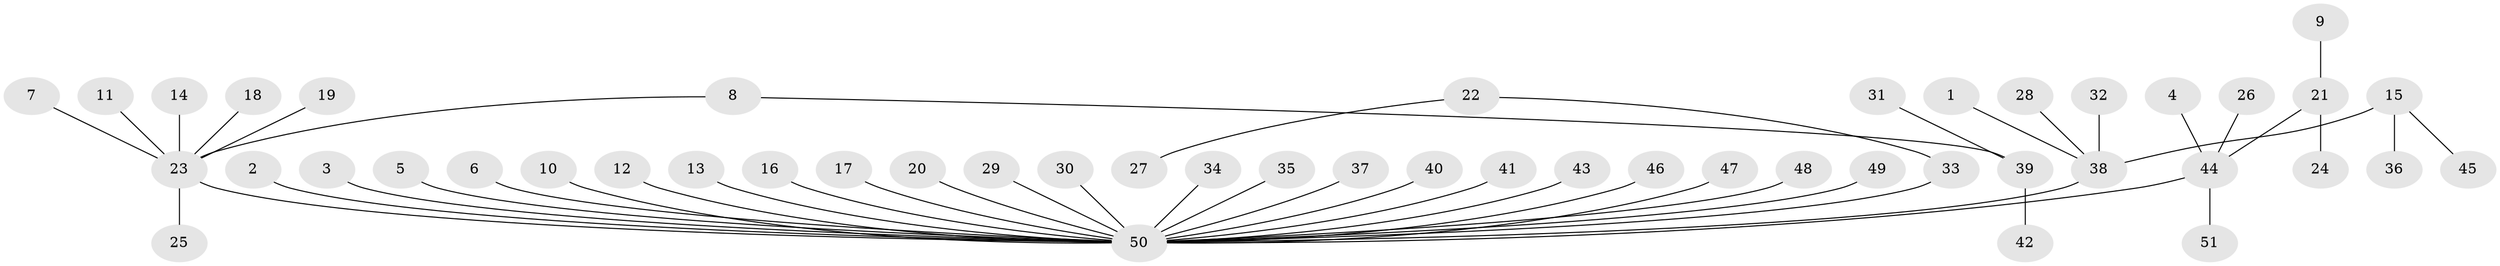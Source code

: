 // original degree distribution, {7: 0.00980392156862745, 29: 0.00980392156862745, 4: 0.029411764705882353, 1: 0.6666666666666666, 11: 0.00980392156862745, 5: 0.029411764705882353, 3: 0.09803921568627451, 2: 0.14705882352941177}
// Generated by graph-tools (version 1.1) at 2025/49/03/09/25 03:49:49]
// undirected, 51 vertices, 50 edges
graph export_dot {
graph [start="1"]
  node [color=gray90,style=filled];
  1;
  2;
  3;
  4;
  5;
  6;
  7;
  8;
  9;
  10;
  11;
  12;
  13;
  14;
  15;
  16;
  17;
  18;
  19;
  20;
  21;
  22;
  23;
  24;
  25;
  26;
  27;
  28;
  29;
  30;
  31;
  32;
  33;
  34;
  35;
  36;
  37;
  38;
  39;
  40;
  41;
  42;
  43;
  44;
  45;
  46;
  47;
  48;
  49;
  50;
  51;
  1 -- 38 [weight=1.0];
  2 -- 50 [weight=1.0];
  3 -- 50 [weight=1.0];
  4 -- 44 [weight=1.0];
  5 -- 50 [weight=1.0];
  6 -- 50 [weight=1.0];
  7 -- 23 [weight=1.0];
  8 -- 23 [weight=1.0];
  8 -- 39 [weight=1.0];
  9 -- 21 [weight=1.0];
  10 -- 50 [weight=1.0];
  11 -- 23 [weight=1.0];
  12 -- 50 [weight=1.0];
  13 -- 50 [weight=1.0];
  14 -- 23 [weight=1.0];
  15 -- 36 [weight=1.0];
  15 -- 38 [weight=1.0];
  15 -- 45 [weight=1.0];
  16 -- 50 [weight=1.0];
  17 -- 50 [weight=1.0];
  18 -- 23 [weight=1.0];
  19 -- 23 [weight=1.0];
  20 -- 50 [weight=1.0];
  21 -- 24 [weight=1.0];
  21 -- 44 [weight=1.0];
  22 -- 27 [weight=1.0];
  22 -- 33 [weight=1.0];
  23 -- 25 [weight=1.0];
  23 -- 50 [weight=1.0];
  26 -- 44 [weight=1.0];
  28 -- 38 [weight=1.0];
  29 -- 50 [weight=1.0];
  30 -- 50 [weight=1.0];
  31 -- 39 [weight=1.0];
  32 -- 38 [weight=1.0];
  33 -- 50 [weight=1.0];
  34 -- 50 [weight=1.0];
  35 -- 50 [weight=1.0];
  37 -- 50 [weight=1.0];
  38 -- 50 [weight=1.0];
  39 -- 42 [weight=1.0];
  40 -- 50 [weight=1.0];
  41 -- 50 [weight=1.0];
  43 -- 50 [weight=1.0];
  44 -- 50 [weight=1.0];
  44 -- 51 [weight=1.0];
  46 -- 50 [weight=1.0];
  47 -- 50 [weight=1.0];
  48 -- 50 [weight=1.0];
  49 -- 50 [weight=1.0];
}
